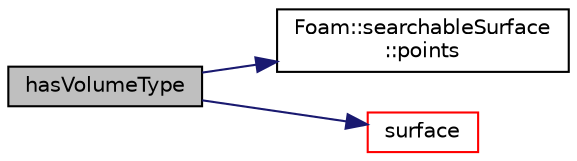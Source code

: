 digraph "hasVolumeType"
{
  bgcolor="transparent";
  edge [fontname="Helvetica",fontsize="10",labelfontname="Helvetica",labelfontsize="10"];
  node [fontname="Helvetica",fontsize="10",shape=record];
  rankdir="LR";
  Node1 [label="hasVolumeType",height=0.2,width=0.4,color="black", fillcolor="grey75", style="filled" fontcolor="black"];
  Node1 -> Node2 [color="midnightblue",fontsize="10",style="solid",fontname="Helvetica"];
  Node2 [label="Foam::searchableSurface\l::points",height=0.2,width=0.4,color="black",URL="$classFoam_1_1searchableSurface.html#a23b528d2f2916e067aaf3edcbe66ad26",tooltip="Get the points that define the surface. "];
  Node1 -> Node3 [color="midnightblue",fontsize="10",style="solid",fontname="Helvetica"];
  Node3 [label="surface",height=0.2,width=0.4,color="red",URL="$classFoam_1_1searchableSurfaceWithGaps.html#a3cb4ed4350bdff76b1a056891918e3e8",tooltip="The underlying searchableSurface. "];
}
